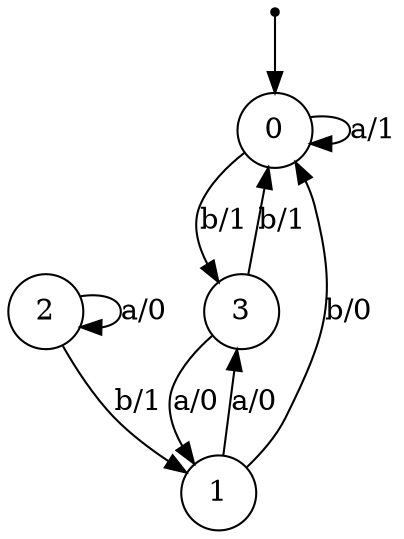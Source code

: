 digraph fsm{
	s_0 [label="0" shape="circle"]
	s_1 [label="1" shape="circle"]
	s_2 [label="2" shape="circle"]
	s_3 [label="3" shape="circle"]
	qi [shape = point]
	qi -> s_0
	
	s_1 -> s_0 [label="b/0"]
	
	s_2 -> s_2 [label="a/0"]
	
	s_3 -> s_0 [label="b/1"]
	
	s_0 -> s_3 [label="b/1"]
	
	s_1 -> s_3 [label="a/0"]
	
	s_0 -> s_0 [label="a/1"]
	
	s_3 -> s_1 [label="a/0"]
	
	s_2 -> s_1 [label="b/1"]
}